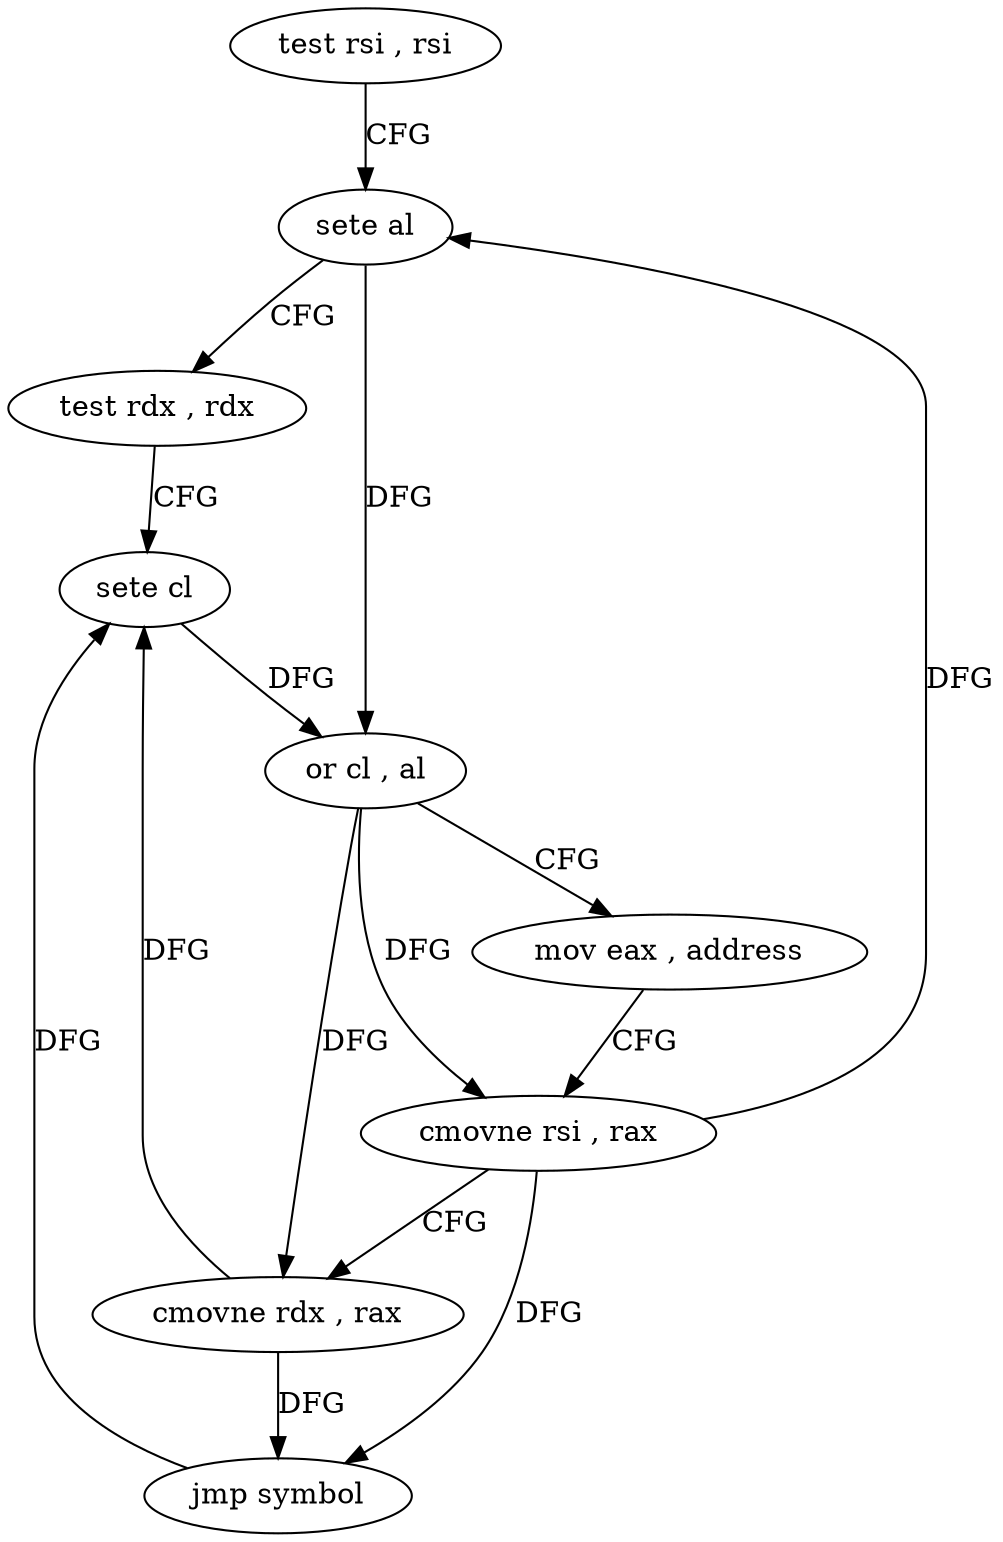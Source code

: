 digraph "func" {
"4217472" [label = "test rsi , rsi" ]
"4217475" [label = "sete al" ]
"4217478" [label = "test rdx , rdx" ]
"4217481" [label = "sete cl" ]
"4217484" [label = "or cl , al" ]
"4217486" [label = "mov eax , address" ]
"4217491" [label = "cmovne rsi , rax" ]
"4217495" [label = "cmovne rdx , rax" ]
"4217499" [label = "jmp symbol" ]
"4217472" -> "4217475" [ label = "CFG" ]
"4217475" -> "4217478" [ label = "CFG" ]
"4217475" -> "4217484" [ label = "DFG" ]
"4217478" -> "4217481" [ label = "CFG" ]
"4217481" -> "4217484" [ label = "DFG" ]
"4217484" -> "4217486" [ label = "CFG" ]
"4217484" -> "4217491" [ label = "DFG" ]
"4217484" -> "4217495" [ label = "DFG" ]
"4217486" -> "4217491" [ label = "CFG" ]
"4217491" -> "4217495" [ label = "CFG" ]
"4217491" -> "4217475" [ label = "DFG" ]
"4217491" -> "4217499" [ label = "DFG" ]
"4217495" -> "4217499" [ label = "DFG" ]
"4217495" -> "4217481" [ label = "DFG" ]
"4217499" -> "4217481" [ label = "DFG" ]
}
